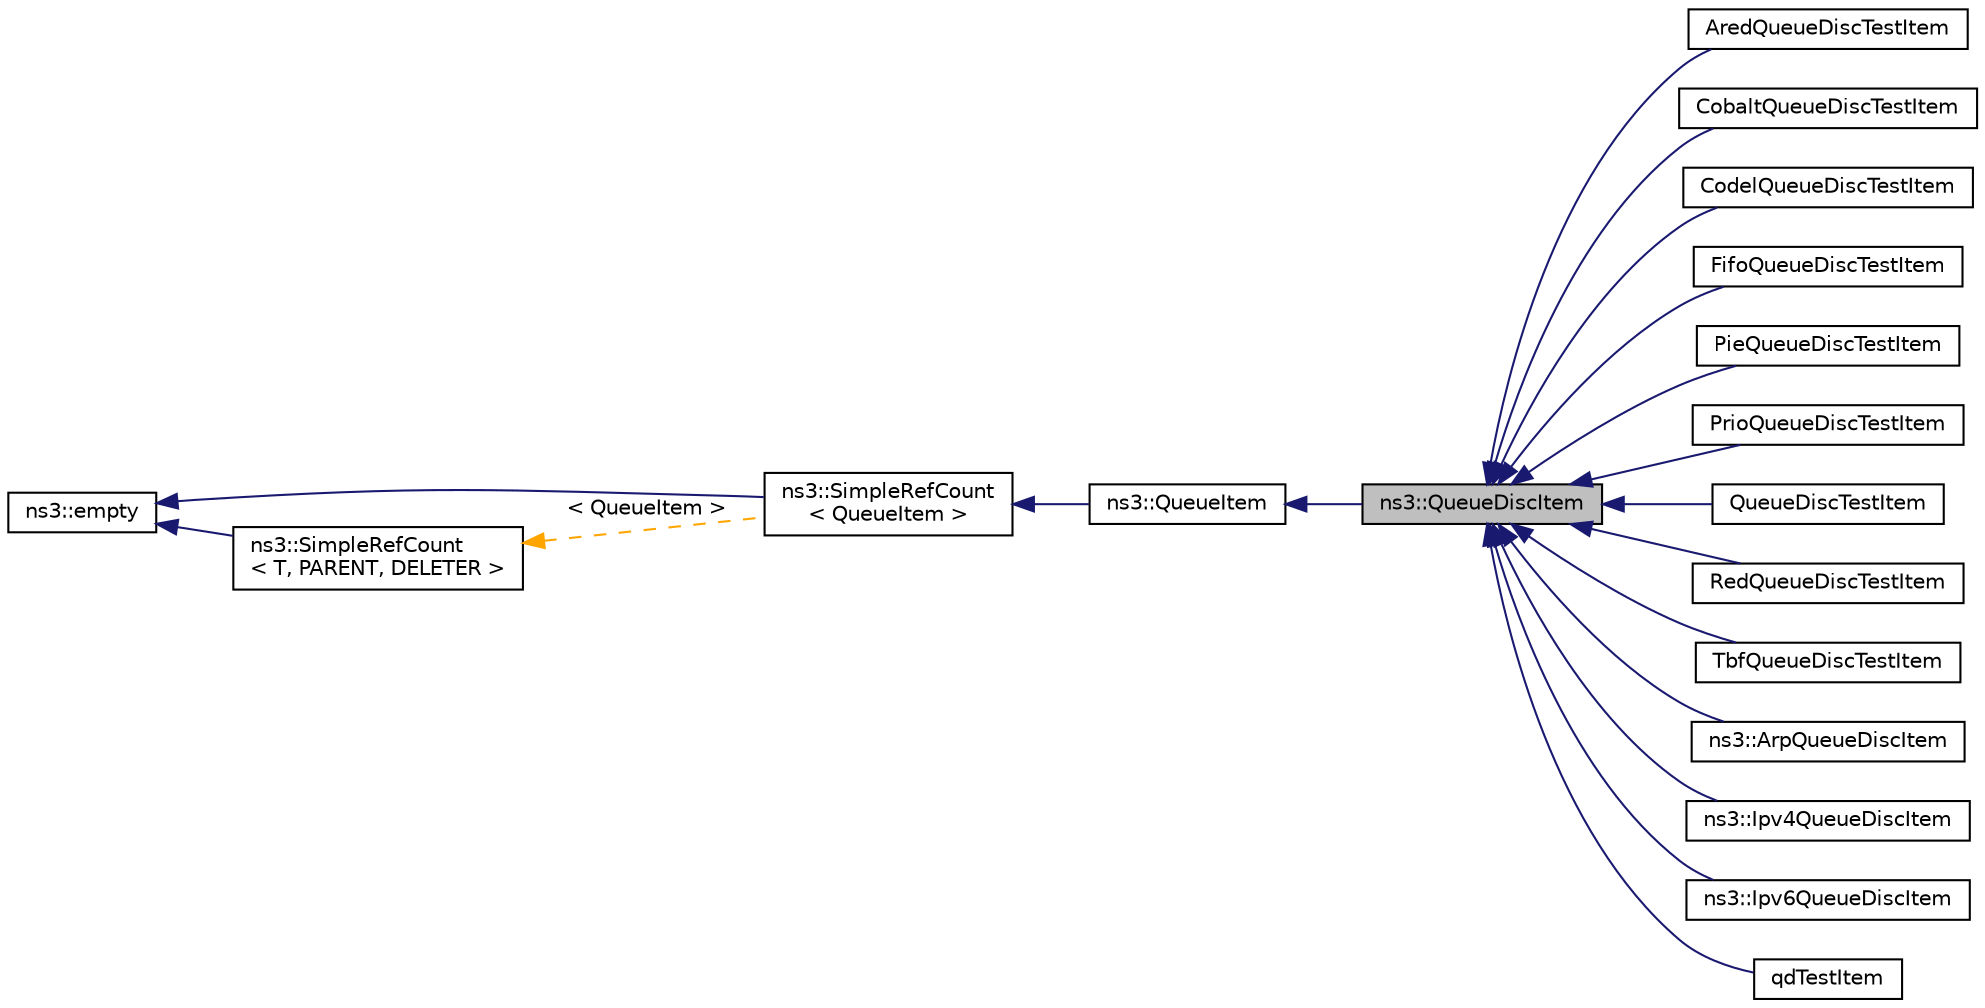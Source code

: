 digraph "ns3::QueueDiscItem"
{
 // LATEX_PDF_SIZE
  edge [fontname="Helvetica",fontsize="10",labelfontname="Helvetica",labelfontsize="10"];
  node [fontname="Helvetica",fontsize="10",shape=record];
  rankdir="LR";
  Node1 [label="ns3::QueueDiscItem",height=0.2,width=0.4,color="black", fillcolor="grey75", style="filled", fontcolor="black",tooltip="QueueDiscItem is the abstract base class for items that are stored in a queue disc."];
  Node2 -> Node1 [dir="back",color="midnightblue",fontsize="10",style="solid",fontname="Helvetica"];
  Node2 [label="ns3::QueueItem",height=0.2,width=0.4,color="black", fillcolor="white", style="filled",URL="$classns3_1_1_queue_item.html",tooltip="Base class to represent items of packet Queues."];
  Node3 -> Node2 [dir="back",color="midnightblue",fontsize="10",style="solid",fontname="Helvetica"];
  Node3 [label="ns3::SimpleRefCount\l\< QueueItem \>",height=0.2,width=0.4,color="black", fillcolor="white", style="filled",URL="$classns3_1_1_simple_ref_count.html",tooltip=" "];
  Node4 -> Node3 [dir="back",color="midnightblue",fontsize="10",style="solid",fontname="Helvetica"];
  Node4 [label="ns3::empty",height=0.2,width=0.4,color="black", fillcolor="white", style="filled",URL="$classns3_1_1empty.html",tooltip="make Callback use a separate empty type"];
  Node5 -> Node3 [dir="back",color="orange",fontsize="10",style="dashed",label=" \< QueueItem \>" ,fontname="Helvetica"];
  Node5 [label="ns3::SimpleRefCount\l\< T, PARENT, DELETER \>",height=0.2,width=0.4,color="black", fillcolor="white", style="filled",URL="$classns3_1_1_simple_ref_count.html",tooltip="A template-based reference counting class."];
  Node4 -> Node5 [dir="back",color="midnightblue",fontsize="10",style="solid",fontname="Helvetica"];
  Node1 -> Node6 [dir="back",color="midnightblue",fontsize="10",style="solid",fontname="Helvetica"];
  Node6 [label="AredQueueDiscTestItem",height=0.2,width=0.4,color="black", fillcolor="white", style="filled",URL="$class_ared_queue_disc_test_item.html",tooltip="Ared Queue Disc Test Item."];
  Node1 -> Node7 [dir="back",color="midnightblue",fontsize="10",style="solid",fontname="Helvetica"];
  Node7 [label="CobaltQueueDiscTestItem",height=0.2,width=0.4,color="black", fillcolor="white", style="filled",URL="$class_cobalt_queue_disc_test_item.html",tooltip="Cobalt Queue Disc Test Item."];
  Node1 -> Node8 [dir="back",color="midnightblue",fontsize="10",style="solid",fontname="Helvetica"];
  Node8 [label="CodelQueueDiscTestItem",height=0.2,width=0.4,color="black", fillcolor="white", style="filled",URL="$class_codel_queue_disc_test_item.html",tooltip="Codel Queue Disc Test Item."];
  Node1 -> Node9 [dir="back",color="midnightblue",fontsize="10",style="solid",fontname="Helvetica"];
  Node9 [label="FifoQueueDiscTestItem",height=0.2,width=0.4,color="black", fillcolor="white", style="filled",URL="$class_fifo_queue_disc_test_item.html",tooltip="Fifo Queue Disc Test Item."];
  Node1 -> Node10 [dir="back",color="midnightblue",fontsize="10",style="solid",fontname="Helvetica"];
  Node10 [label="PieQueueDiscTestItem",height=0.2,width=0.4,color="black", fillcolor="white", style="filled",URL="$class_pie_queue_disc_test_item.html",tooltip="Pie Queue Disc Test Item."];
  Node1 -> Node11 [dir="back",color="midnightblue",fontsize="10",style="solid",fontname="Helvetica"];
  Node11 [label="PrioQueueDiscTestItem",height=0.2,width=0.4,color="black", fillcolor="white", style="filled",URL="$class_prio_queue_disc_test_item.html",tooltip="Prio Queue Disc Test Item."];
  Node1 -> Node12 [dir="back",color="midnightblue",fontsize="10",style="solid",fontname="Helvetica"];
  Node12 [label="QueueDiscTestItem",height=0.2,width=0.4,color="black", fillcolor="white", style="filled",URL="$class_queue_disc_test_item.html",tooltip="Queue Disc Test Item."];
  Node1 -> Node13 [dir="back",color="midnightblue",fontsize="10",style="solid",fontname="Helvetica"];
  Node13 [label="RedQueueDiscTestItem",height=0.2,width=0.4,color="black", fillcolor="white", style="filled",URL="$class_red_queue_disc_test_item.html",tooltip="Red Queue Disc Test Item."];
  Node1 -> Node14 [dir="back",color="midnightblue",fontsize="10",style="solid",fontname="Helvetica"];
  Node14 [label="TbfQueueDiscTestItem",height=0.2,width=0.4,color="black", fillcolor="white", style="filled",URL="$class_tbf_queue_disc_test_item.html",tooltip="Tbf Queue Disc Test Item."];
  Node1 -> Node15 [dir="back",color="midnightblue",fontsize="10",style="solid",fontname="Helvetica"];
  Node15 [label="ns3::ArpQueueDiscItem",height=0.2,width=0.4,color="black", fillcolor="white", style="filled",URL="$classns3_1_1_arp_queue_disc_item.html",tooltip="ArpQueueDiscItem is a subclass of QueueDiscItem which stores ARP packets."];
  Node1 -> Node16 [dir="back",color="midnightblue",fontsize="10",style="solid",fontname="Helvetica"];
  Node16 [label="ns3::Ipv4QueueDiscItem",height=0.2,width=0.4,color="black", fillcolor="white", style="filled",URL="$classns3_1_1_ipv4_queue_disc_item.html",tooltip="Ipv4QueueDiscItem is a subclass of QueueDiscItem which stores IPv4 packets."];
  Node1 -> Node17 [dir="back",color="midnightblue",fontsize="10",style="solid",fontname="Helvetica"];
  Node17 [label="ns3::Ipv6QueueDiscItem",height=0.2,width=0.4,color="black", fillcolor="white", style="filled",URL="$classns3_1_1_ipv6_queue_disc_item.html",tooltip="Ipv6QueueDiscItem is a subclass of QueueDiscItem which stores IPv6 packets."];
  Node1 -> Node18 [dir="back",color="midnightblue",fontsize="10",style="solid",fontname="Helvetica"];
  Node18 [label="qdTestItem",height=0.2,width=0.4,color="black", fillcolor="white", style="filled",URL="$classqd_test_item.html",tooltip="Queue Disc Test Item."];
}
